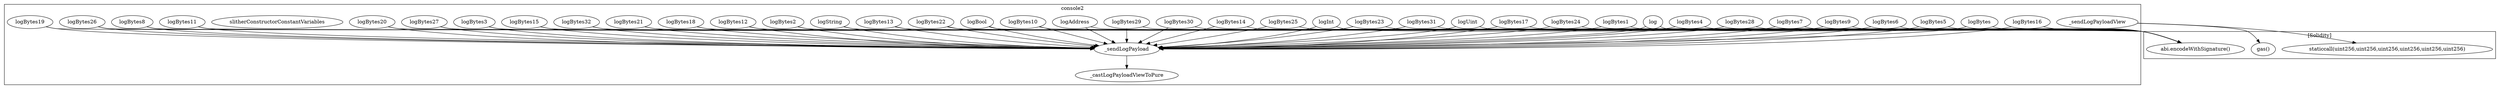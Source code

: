 strict digraph {
subgraph cluster_30146_console2 {
label = "console2"
"30146__sendLogPayloadView" [label="_sendLogPayloadView"]
"30146_logUint" [label="logUint"]
"30146_logBytes31" [label="logBytes31"]
"30146_logBytes23" [label="logBytes23"]
"30146_logInt" [label="logInt"]
"30146_logBytes25" [label="logBytes25"]
"30146_logBytes14" [label="logBytes14"]
"30146_logBytes30" [label="logBytes30"]
"30146_logBytes29" [label="logBytes29"]
"30146_logAddress" [label="logAddress"]
"30146_logBytes10" [label="logBytes10"]
"30146_logBool" [label="logBool"]
"30146_logBytes22" [label="logBytes22"]
"30146_logBytes13" [label="logBytes13"]
"30146_logString" [label="logString"]
"30146_logBytes2" [label="logBytes2"]
"30146_logBytes12" [label="logBytes12"]
"30146_logBytes18" [label="logBytes18"]
"30146_logBytes21" [label="logBytes21"]
"30146_logBytes32" [label="logBytes32"]
"30146_logBytes15" [label="logBytes15"]
"30146_logBytes3" [label="logBytes3"]
"30146_logBytes27" [label="logBytes27"]
"30146_logBytes20" [label="logBytes20"]
"30146__sendLogPayload" [label="_sendLogPayload"]
"30146_logBytes16" [label="logBytes16"]
"30146_logBytes" [label="logBytes"]
"30146_logBytes5" [label="logBytes5"]
"30146_logBytes6" [label="logBytes6"]
"30146_logBytes9" [label="logBytes9"]
"30146_logBytes7" [label="logBytes7"]
"30146_logBytes11" [label="logBytes11"]
"30146_logBytes8" [label="logBytes8"]
"30146_log" [label="log"]
"30146_logBytes1" [label="logBytes1"]
"30146_logBytes28" [label="logBytes28"]
"30146_logBytes4" [label="logBytes4"]
"30146_slitherConstructorConstantVariables" [label="slitherConstructorConstantVariables"]
"30146_logBytes26" [label="logBytes26"]
"30146__castLogPayloadViewToPure" [label="_castLogPayloadViewToPure"]
"30146_logBytes19" [label="logBytes19"]
"30146_logBytes24" [label="logBytes24"]
"30146_logBytes17" [label="logBytes17"]
"30146_logBytes32" -> "30146__sendLogPayload"
"30146_logBytes29" -> "30146__sendLogPayload"
"30146_logAddress" -> "30146__sendLogPayload"
"30146_logBytes14" -> "30146__sendLogPayload"
"30146_logBytes24" -> "30146__sendLogPayload"
"30146_logBytes27" -> "30146__sendLogPayload"
"30146_logBytes22" -> "30146__sendLogPayload"
"30146_logBytes8" -> "30146__sendLogPayload"
"30146_logBytes31" -> "30146__sendLogPayload"
"30146_logBytes18" -> "30146__sendLogPayload"
"30146_logInt" -> "30146__sendLogPayload"
"30146__sendLogPayload" -> "30146__castLogPayloadViewToPure"
"30146_logBytes9" -> "30146__sendLogPayload"
"30146_logBytes10" -> "30146__sendLogPayload"
"30146_logBytes15" -> "30146__sendLogPayload"
"30146_logBytes21" -> "30146__sendLogPayload"
"30146_logBytes12" -> "30146__sendLogPayload"
"30146_logBytes1" -> "30146__sendLogPayload"
"30146_logBytes23" -> "30146__sendLogPayload"
"30146_logBytes17" -> "30146__sendLogPayload"
"30146_logBytes5" -> "30146__sendLogPayload"
"30146_logBytes16" -> "30146__sendLogPayload"
"30146_logBytes28" -> "30146__sendLogPayload"
"30146_log" -> "30146__sendLogPayload"
"30146_logBytes" -> "30146__sendLogPayload"
"30146_logBytes3" -> "30146__sendLogPayload"
"30146_logBytes26" -> "30146__sendLogPayload"
"30146_logBytes11" -> "30146__sendLogPayload"
"30146_logBytes7" -> "30146__sendLogPayload"
"30146_logBytes25" -> "30146__sendLogPayload"
"30146_logBytes13" -> "30146__sendLogPayload"
"30146_logBytes30" -> "30146__sendLogPayload"
"30146_logBytes20" -> "30146__sendLogPayload"
"30146_logString" -> "30146__sendLogPayload"
"30146_logBytes2" -> "30146__sendLogPayload"
"30146_logBytes19" -> "30146__sendLogPayload"
"30146_logBool" -> "30146__sendLogPayload"
"30146_logUint" -> "30146__sendLogPayload"
"30146_logBytes4" -> "30146__sendLogPayload"
"30146_logBytes6" -> "30146__sendLogPayload"
}subgraph cluster_solidity {
label = "[Solidity]"
"abi.encodeWithSignature()" 
"gas()" 
"staticcall(uint256,uint256,uint256,uint256,uint256,uint256)" 
"30146_logBytes3" -> "abi.encodeWithSignature()"
"30146_logBytes23" -> "abi.encodeWithSignature()"
"30146_logBytes10" -> "abi.encodeWithSignature()"
"30146__sendLogPayloadView" -> "gas()"
"30146_logBytes12" -> "abi.encodeWithSignature()"
"30146_logAddress" -> "abi.encodeWithSignature()"
"30146_logBytes4" -> "abi.encodeWithSignature()"
"30146_log" -> "abi.encodeWithSignature()"
"30146_logBytes9" -> "abi.encodeWithSignature()"
"30146_logBytes26" -> "abi.encodeWithSignature()"
"30146_logBytes7" -> "abi.encodeWithSignature()"
"30146_logBytes25" -> "abi.encodeWithSignature()"
"30146_logBytes29" -> "abi.encodeWithSignature()"
"30146_logBytes24" -> "abi.encodeWithSignature()"
"30146_logBytes19" -> "abi.encodeWithSignature()"
"30146_logBytes27" -> "abi.encodeWithSignature()"
"30146_logBytes20" -> "abi.encodeWithSignature()"
"30146_logBytes32" -> "abi.encodeWithSignature()"
"30146_logBytes1" -> "abi.encodeWithSignature()"
"30146_logInt" -> "abi.encodeWithSignature()"
"30146_logBytes8" -> "abi.encodeWithSignature()"
"30146_logString" -> "abi.encodeWithSignature()"
"30146_logBool" -> "abi.encodeWithSignature()"
"30146_logBytes22" -> "abi.encodeWithSignature()"
"30146_logBytes18" -> "abi.encodeWithSignature()"
"30146_logBytes11" -> "abi.encodeWithSignature()"
"30146_logBytes28" -> "abi.encodeWithSignature()"
"30146_logBytes" -> "abi.encodeWithSignature()"
"30146_logBytes30" -> "abi.encodeWithSignature()"
"30146_logBytes2" -> "abi.encodeWithSignature()"
"30146_logBytes31" -> "abi.encodeWithSignature()"
"30146_logBytes15" -> "abi.encodeWithSignature()"
"30146__sendLogPayloadView" -> "staticcall(uint256,uint256,uint256,uint256,uint256,uint256)"
"30146_logBytes14" -> "abi.encodeWithSignature()"
"30146_logBytes13" -> "abi.encodeWithSignature()"
"30146_logBytes21" -> "abi.encodeWithSignature()"
"30146_logBytes16" -> "abi.encodeWithSignature()"
"30146_logBytes5" -> "abi.encodeWithSignature()"
"30146_logUint" -> "abi.encodeWithSignature()"
"30146_logBytes17" -> "abi.encodeWithSignature()"
"30146_logBytes6" -> "abi.encodeWithSignature()"
}
}